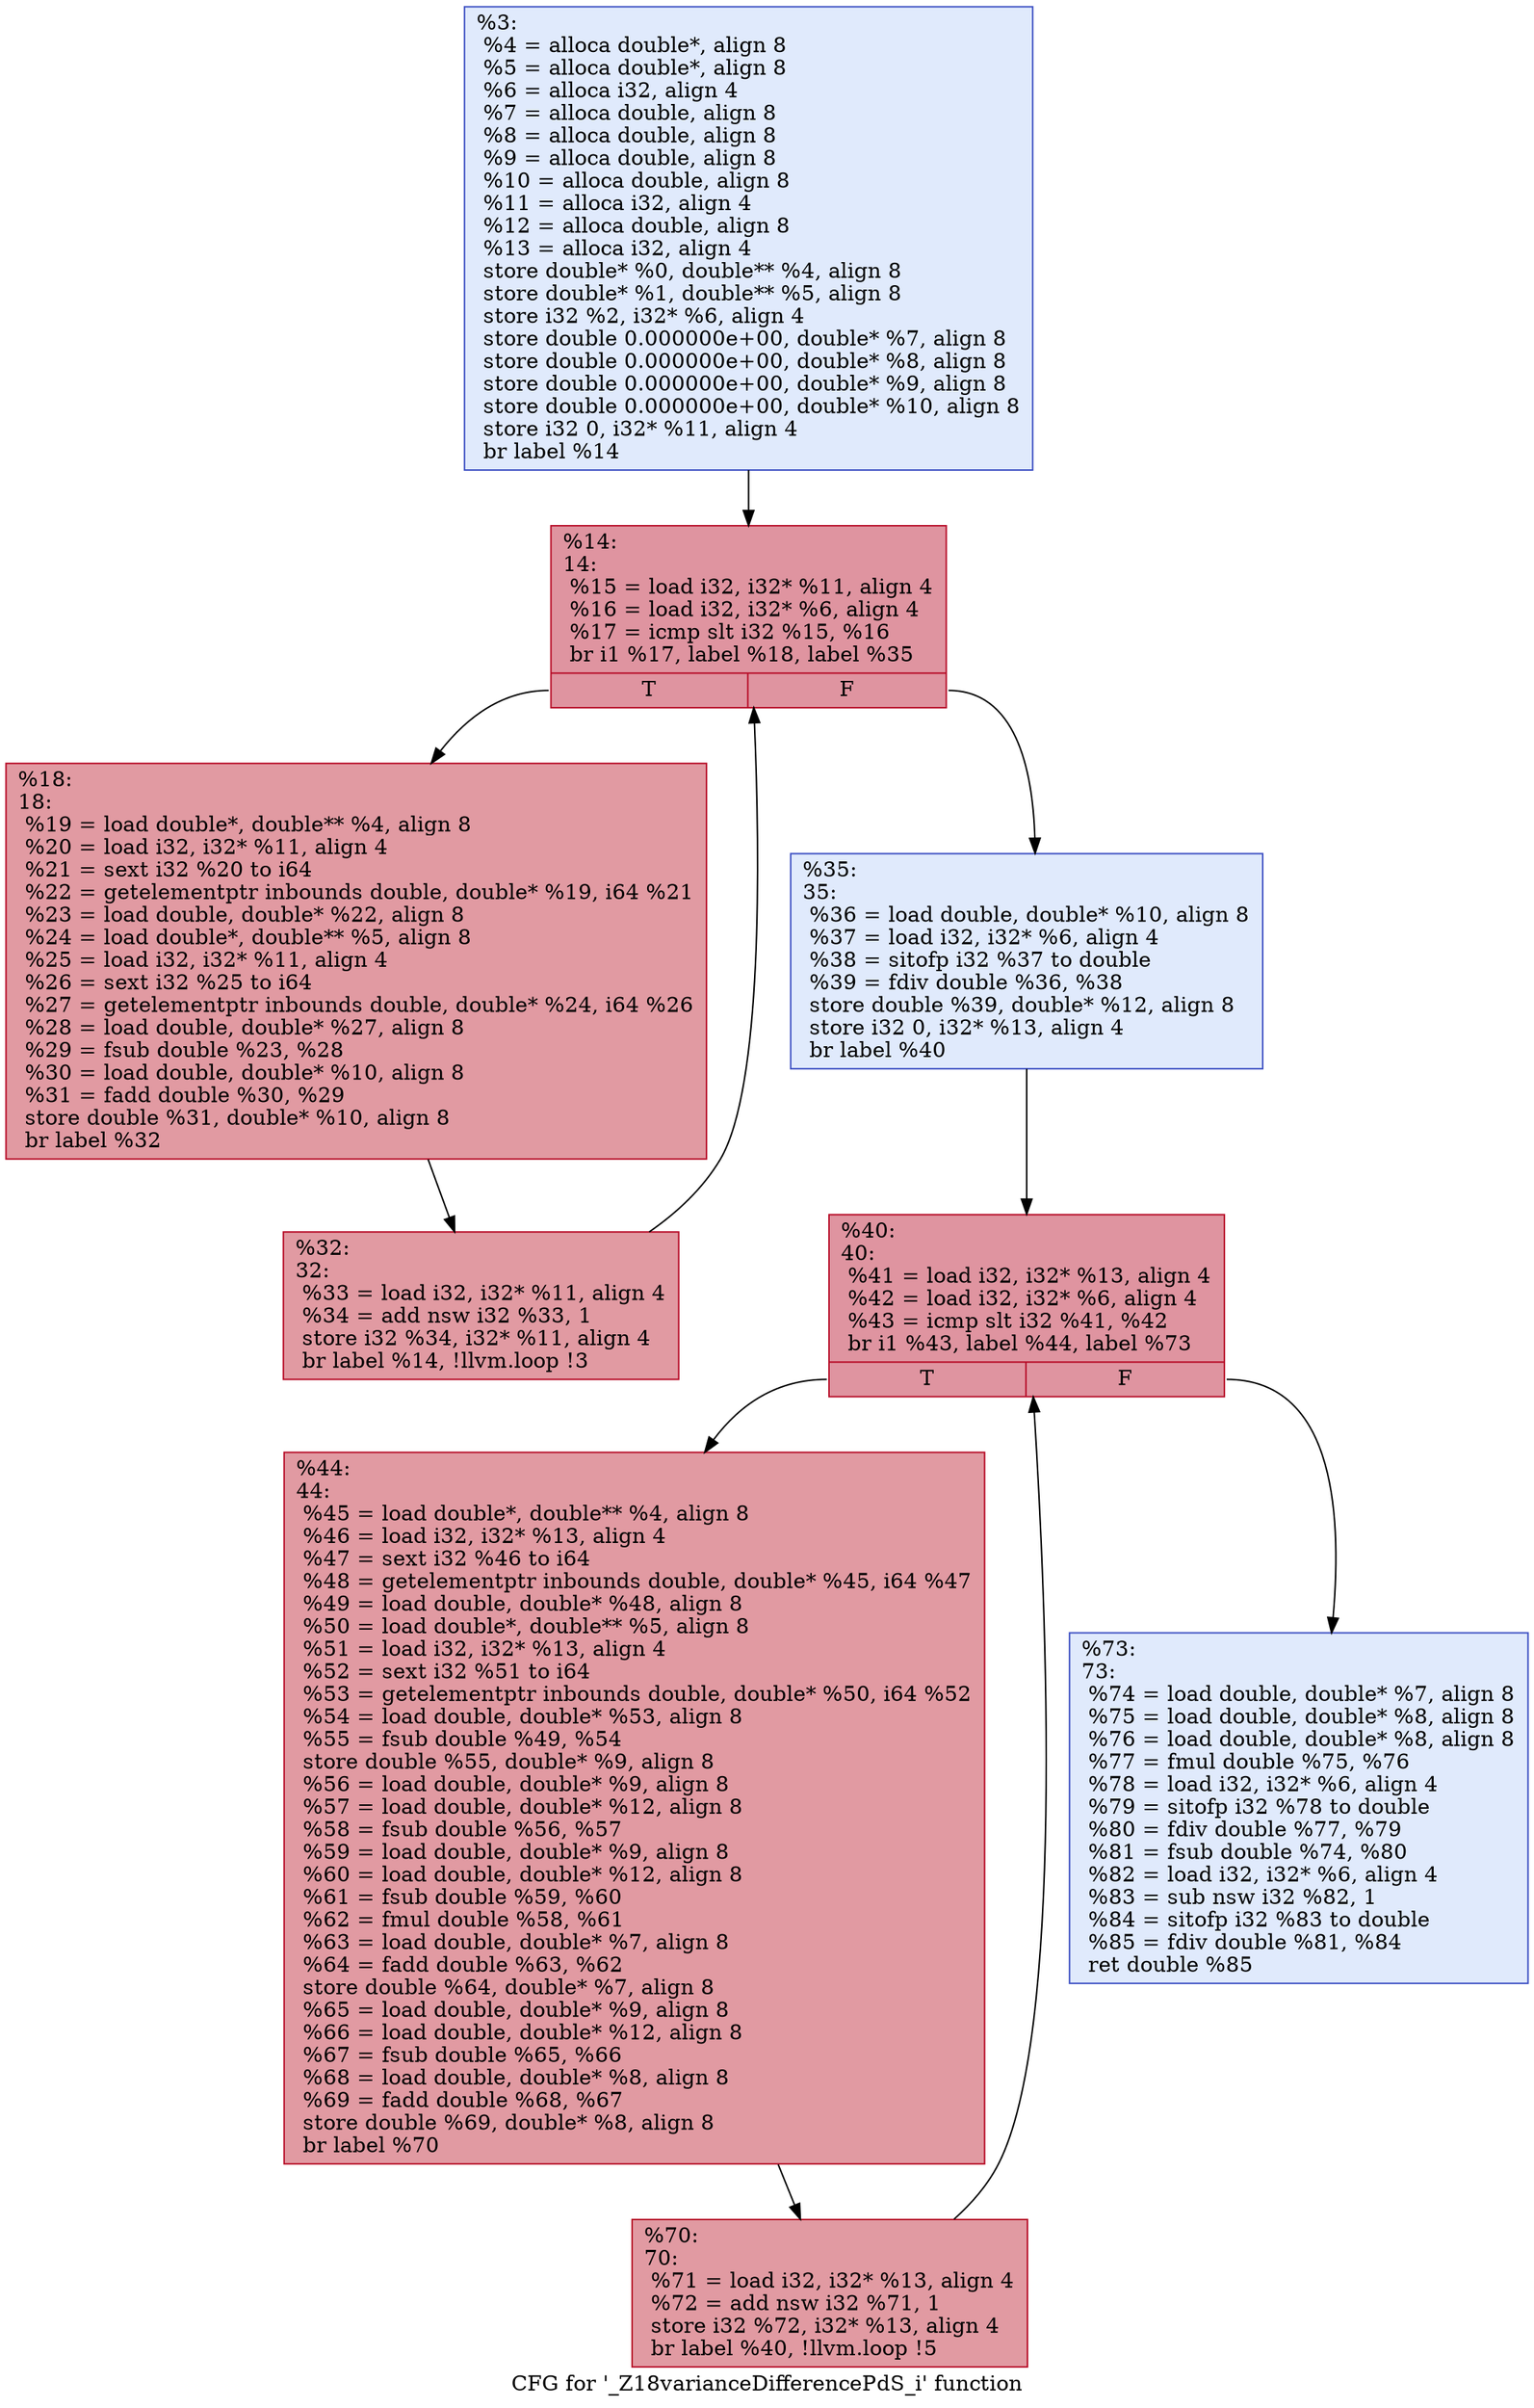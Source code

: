 digraph "CFG for '_Z18varianceDifferencePdS_i' function" {
	label="CFG for '_Z18varianceDifferencePdS_i' function";

	Node0x20efa960f30 [shape=record,color="#3d50c3ff", style=filled, fillcolor="#b9d0f970",label="{%3:\l  %4 = alloca double*, align 8\l  %5 = alloca double*, align 8\l  %6 = alloca i32, align 4\l  %7 = alloca double, align 8\l  %8 = alloca double, align 8\l  %9 = alloca double, align 8\l  %10 = alloca double, align 8\l  %11 = alloca i32, align 4\l  %12 = alloca double, align 8\l  %13 = alloca i32, align 4\l  store double* %0, double** %4, align 8\l  store double* %1, double** %5, align 8\l  store i32 %2, i32* %6, align 4\l  store double 0.000000e+00, double* %7, align 8\l  store double 0.000000e+00, double* %8, align 8\l  store double 0.000000e+00, double* %9, align 8\l  store double 0.000000e+00, double* %10, align 8\l  store i32 0, i32* %11, align 4\l  br label %14\l}"];
	Node0x20efa960f30 -> Node0x20efa960a80;
	Node0x20efa960a80 [shape=record,color="#b70d28ff", style=filled, fillcolor="#b70d2870",label="{%14:\l14:                                               \l  %15 = load i32, i32* %11, align 4\l  %16 = load i32, i32* %6, align 4\l  %17 = icmp slt i32 %15, %16\l  br i1 %17, label %18, label %35\l|{<s0>T|<s1>F}}"];
	Node0x20efa960a80:s0 -> Node0x20efa961250;
	Node0x20efa960a80:s1 -> Node0x20efa960b70;
	Node0x20efa961250 [shape=record,color="#b70d28ff", style=filled, fillcolor="#bb1b2c70",label="{%18:\l18:                                               \l  %19 = load double*, double** %4, align 8\l  %20 = load i32, i32* %11, align 4\l  %21 = sext i32 %20 to i64\l  %22 = getelementptr inbounds double, double* %19, i64 %21\l  %23 = load double, double* %22, align 8\l  %24 = load double*, double** %5, align 8\l  %25 = load i32, i32* %11, align 4\l  %26 = sext i32 %25 to i64\l  %27 = getelementptr inbounds double, double* %24, i64 %26\l  %28 = load double, double* %27, align 8\l  %29 = fsub double %23, %28\l  %30 = load double, double* %10, align 8\l  %31 = fadd double %30, %29\l  store double %31, double* %10, align 8\l  br label %32\l}"];
	Node0x20efa961250 -> Node0x20efa960c10;
	Node0x20efa960c10 [shape=record,color="#b70d28ff", style=filled, fillcolor="#bb1b2c70",label="{%32:\l32:                                               \l  %33 = load i32, i32* %11, align 4\l  %34 = add nsw i32 %33, 1\l  store i32 %34, i32* %11, align 4\l  br label %14, !llvm.loop !3\l}"];
	Node0x20efa960c10 -> Node0x20efa960a80;
	Node0x20efa960b70 [shape=record,color="#3d50c3ff", style=filled, fillcolor="#b9d0f970",label="{%35:\l35:                                               \l  %36 = load double, double* %10, align 8\l  %37 = load i32, i32* %6, align 4\l  %38 = sitofp i32 %37 to double\l  %39 = fdiv double %36, %38\l  store double %39, double* %12, align 8\l  store i32 0, i32* %13, align 4\l  br label %40\l}"];
	Node0x20efa960b70 -> Node0x20efa960cb0;
	Node0x20efa960cb0 [shape=record,color="#b70d28ff", style=filled, fillcolor="#b70d2870",label="{%40:\l40:                                               \l  %41 = load i32, i32* %13, align 4\l  %42 = load i32, i32* %6, align 4\l  %43 = icmp slt i32 %41, %42\l  br i1 %43, label %44, label %73\l|{<s0>T|<s1>F}}"];
	Node0x20efa960cb0:s0 -> Node0x20efa961700;
	Node0x20efa960cb0:s1 -> Node0x20efa960bc0;
	Node0x20efa961700 [shape=record,color="#b70d28ff", style=filled, fillcolor="#bb1b2c70",label="{%44:\l44:                                               \l  %45 = load double*, double** %4, align 8\l  %46 = load i32, i32* %13, align 4\l  %47 = sext i32 %46 to i64\l  %48 = getelementptr inbounds double, double* %45, i64 %47\l  %49 = load double, double* %48, align 8\l  %50 = load double*, double** %5, align 8\l  %51 = load i32, i32* %13, align 4\l  %52 = sext i32 %51 to i64\l  %53 = getelementptr inbounds double, double* %50, i64 %52\l  %54 = load double, double* %53, align 8\l  %55 = fsub double %49, %54\l  store double %55, double* %9, align 8\l  %56 = load double, double* %9, align 8\l  %57 = load double, double* %12, align 8\l  %58 = fsub double %56, %57\l  %59 = load double, double* %9, align 8\l  %60 = load double, double* %12, align 8\l  %61 = fsub double %59, %60\l  %62 = fmul double %58, %61\l  %63 = load double, double* %7, align 8\l  %64 = fadd double %63, %62\l  store double %64, double* %7, align 8\l  %65 = load double, double* %9, align 8\l  %66 = load double, double* %12, align 8\l  %67 = fsub double %65, %66\l  %68 = load double, double* %8, align 8\l  %69 = fadd double %68, %67\l  store double %69, double* %8, align 8\l  br label %70\l}"];
	Node0x20efa961700 -> Node0x20efa961480;
	Node0x20efa961480 [shape=record,color="#b70d28ff", style=filled, fillcolor="#bb1b2c70",label="{%70:\l70:                                               \l  %71 = load i32, i32* %13, align 4\l  %72 = add nsw i32 %71, 1\l  store i32 %72, i32* %13, align 4\l  br label %40, !llvm.loop !5\l}"];
	Node0x20efa961480 -> Node0x20efa960cb0;
	Node0x20efa960bc0 [shape=record,color="#3d50c3ff", style=filled, fillcolor="#b9d0f970",label="{%73:\l73:                                               \l  %74 = load double, double* %7, align 8\l  %75 = load double, double* %8, align 8\l  %76 = load double, double* %8, align 8\l  %77 = fmul double %75, %76\l  %78 = load i32, i32* %6, align 4\l  %79 = sitofp i32 %78 to double\l  %80 = fdiv double %77, %79\l  %81 = fsub double %74, %80\l  %82 = load i32, i32* %6, align 4\l  %83 = sub nsw i32 %82, 1\l  %84 = sitofp i32 %83 to double\l  %85 = fdiv double %81, %84\l  ret double %85\l}"];
}
